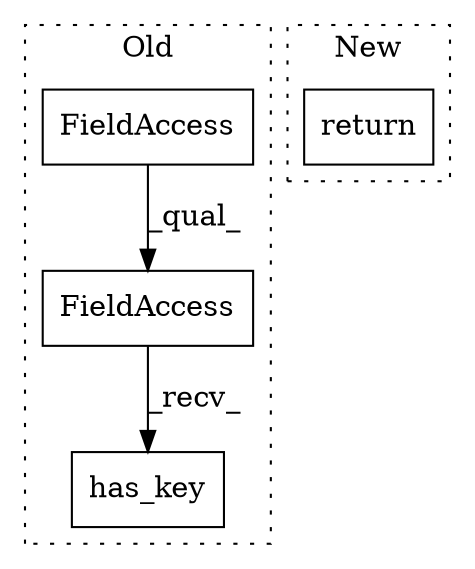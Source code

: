 digraph G {
subgraph cluster0 {
1 [label="has_key" a="32" s="5134,5159" l="8,1" shape="box"];
3 [label="FieldAccess" a="22" s="5102" l="31" shape="box"];
4 [label="FieldAccess" a="22" s="5102" l="19" shape="box"];
label = "Old";
style="dotted";
}
subgraph cluster1 {
2 [label="return" a="41" s="4355" l="7" shape="box"];
label = "New";
style="dotted";
}
3 -> 1 [label="_recv_"];
4 -> 3 [label="_qual_"];
}